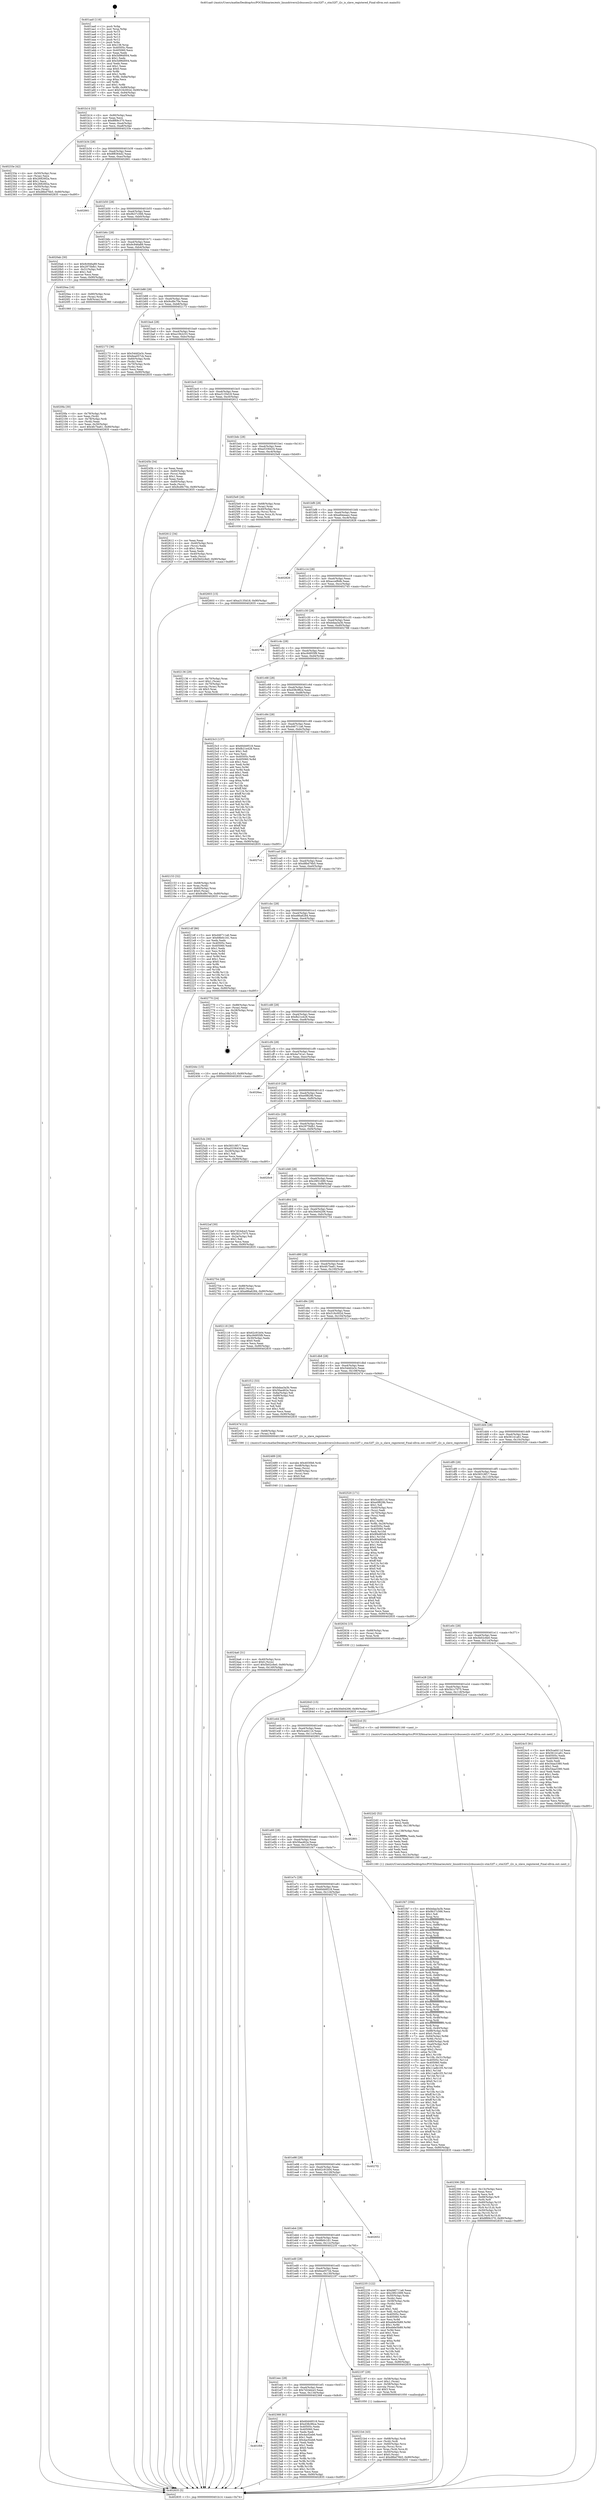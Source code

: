 digraph "0x401aa0" {
  label = "0x401aa0 (/mnt/c/Users/mathe/Desktop/tcc/POCII/binaries/extr_linuxdriversi2cbussesi2c-stm32f7.c_stm32f7_i2c_is_slave_registered_Final-ollvm.out::main(0))"
  labelloc = "t"
  node[shape=record]

  Entry [label="",width=0.3,height=0.3,shape=circle,fillcolor=black,style=filled]
  "0x401b14" [label="{
     0x401b14 [32]\l
     | [instrs]\l
     &nbsp;&nbsp;0x401b14 \<+6\>: mov -0x90(%rbp),%eax\l
     &nbsp;&nbsp;0x401b1a \<+2\>: mov %eax,%ecx\l
     &nbsp;&nbsp;0x401b1c \<+6\>: sub $0x8f69c370,%ecx\l
     &nbsp;&nbsp;0x401b22 \<+6\>: mov %eax,-0xa4(%rbp)\l
     &nbsp;&nbsp;0x401b28 \<+6\>: mov %ecx,-0xa8(%rbp)\l
     &nbsp;&nbsp;0x401b2e \<+6\>: je 000000000040233e \<main+0x89e\>\l
  }"]
  "0x40233e" [label="{
     0x40233e [42]\l
     | [instrs]\l
     &nbsp;&nbsp;0x40233e \<+4\>: mov -0x50(%rbp),%rax\l
     &nbsp;&nbsp;0x402342 \<+2\>: mov (%rax),%ecx\l
     &nbsp;&nbsp;0x402344 \<+6\>: sub $0x26826f2a,%ecx\l
     &nbsp;&nbsp;0x40234a \<+3\>: add $0x1,%ecx\l
     &nbsp;&nbsp;0x40234d \<+6\>: add $0x26826f2a,%ecx\l
     &nbsp;&nbsp;0x402353 \<+4\>: mov -0x50(%rbp),%rax\l
     &nbsp;&nbsp;0x402357 \<+2\>: mov %ecx,(%rax)\l
     &nbsp;&nbsp;0x402359 \<+10\>: movl $0xd8bd76b5,-0x90(%rbp)\l
     &nbsp;&nbsp;0x402363 \<+5\>: jmp 0000000000402835 \<main+0xd95\>\l
  }"]
  "0x401b34" [label="{
     0x401b34 [28]\l
     | [instrs]\l
     &nbsp;&nbsp;0x401b34 \<+5\>: jmp 0000000000401b39 \<main+0x99\>\l
     &nbsp;&nbsp;0x401b39 \<+6\>: mov -0xa4(%rbp),%eax\l
     &nbsp;&nbsp;0x401b3f \<+5\>: sub $0x8f8364d2,%eax\l
     &nbsp;&nbsp;0x401b44 \<+6\>: mov %eax,-0xac(%rbp)\l
     &nbsp;&nbsp;0x401b4a \<+6\>: je 0000000000402661 \<main+0xbc1\>\l
  }"]
  Exit [label="",width=0.3,height=0.3,shape=circle,fillcolor=black,style=filled,peripheries=2]
  "0x402661" [label="{
     0x402661\l
  }", style=dashed]
  "0x401b50" [label="{
     0x401b50 [28]\l
     | [instrs]\l
     &nbsp;&nbsp;0x401b50 \<+5\>: jmp 0000000000401b55 \<main+0xb5\>\l
     &nbsp;&nbsp;0x401b55 \<+6\>: mov -0xa4(%rbp),%eax\l
     &nbsp;&nbsp;0x401b5b \<+5\>: sub $0x9b37c566,%eax\l
     &nbsp;&nbsp;0x401b60 \<+6\>: mov %eax,-0xb0(%rbp)\l
     &nbsp;&nbsp;0x401b66 \<+6\>: je 00000000004020ab \<main+0x60b\>\l
  }"]
  "0x402643" [label="{
     0x402643 [15]\l
     | [instrs]\l
     &nbsp;&nbsp;0x402643 \<+10\>: movl $0x30e04206,-0x90(%rbp)\l
     &nbsp;&nbsp;0x40264d \<+5\>: jmp 0000000000402835 \<main+0xd95\>\l
  }"]
  "0x4020ab" [label="{
     0x4020ab [30]\l
     | [instrs]\l
     &nbsp;&nbsp;0x4020ab \<+5\>: mov $0x9c946a89,%eax\l
     &nbsp;&nbsp;0x4020b0 \<+5\>: mov $0x2975bfb1,%ecx\l
     &nbsp;&nbsp;0x4020b5 \<+3\>: mov -0x31(%rbp),%dl\l
     &nbsp;&nbsp;0x4020b8 \<+3\>: test $0x1,%dl\l
     &nbsp;&nbsp;0x4020bb \<+3\>: cmovne %ecx,%eax\l
     &nbsp;&nbsp;0x4020be \<+6\>: mov %eax,-0x90(%rbp)\l
     &nbsp;&nbsp;0x4020c4 \<+5\>: jmp 0000000000402835 \<main+0xd95\>\l
  }"]
  "0x401b6c" [label="{
     0x401b6c [28]\l
     | [instrs]\l
     &nbsp;&nbsp;0x401b6c \<+5\>: jmp 0000000000401b71 \<main+0xd1\>\l
     &nbsp;&nbsp;0x401b71 \<+6\>: mov -0xa4(%rbp),%eax\l
     &nbsp;&nbsp;0x401b77 \<+5\>: sub $0x9c946a89,%eax\l
     &nbsp;&nbsp;0x401b7c \<+6\>: mov %eax,-0xb4(%rbp)\l
     &nbsp;&nbsp;0x401b82 \<+6\>: je 00000000004020ea \<main+0x64a\>\l
  }"]
  "0x402603" [label="{
     0x402603 [15]\l
     | [instrs]\l
     &nbsp;&nbsp;0x402603 \<+10\>: movl $0xa3135d18,-0x90(%rbp)\l
     &nbsp;&nbsp;0x40260d \<+5\>: jmp 0000000000402835 \<main+0xd95\>\l
  }"]
  "0x4020ea" [label="{
     0x4020ea [16]\l
     | [instrs]\l
     &nbsp;&nbsp;0x4020ea \<+4\>: mov -0x80(%rbp),%rax\l
     &nbsp;&nbsp;0x4020ee \<+3\>: mov (%rax),%rax\l
     &nbsp;&nbsp;0x4020f1 \<+4\>: mov 0x8(%rax),%rdi\l
     &nbsp;&nbsp;0x4020f5 \<+5\>: call 0000000000401060 \<atoi@plt\>\l
     | [calls]\l
     &nbsp;&nbsp;0x401060 \{1\} (unknown)\l
  }"]
  "0x401b88" [label="{
     0x401b88 [28]\l
     | [instrs]\l
     &nbsp;&nbsp;0x401b88 \<+5\>: jmp 0000000000401b8d \<main+0xed\>\l
     &nbsp;&nbsp;0x401b8d \<+6\>: mov -0xa4(%rbp),%eax\l
     &nbsp;&nbsp;0x401b93 \<+5\>: sub $0x9cd9c70e,%eax\l
     &nbsp;&nbsp;0x401b98 \<+6\>: mov %eax,-0xb8(%rbp)\l
     &nbsp;&nbsp;0x401b9e \<+6\>: je 0000000000402173 \<main+0x6d3\>\l
  }"]
  "0x4024a6" [label="{
     0x4024a6 [31]\l
     | [instrs]\l
     &nbsp;&nbsp;0x4024a6 \<+4\>: mov -0x40(%rbp),%rcx\l
     &nbsp;&nbsp;0x4024aa \<+6\>: movl $0x0,(%rcx)\l
     &nbsp;&nbsp;0x4024b0 \<+10\>: movl $0x5b02c6e0,-0x90(%rbp)\l
     &nbsp;&nbsp;0x4024ba \<+6\>: mov %eax,-0x140(%rbp)\l
     &nbsp;&nbsp;0x4024c0 \<+5\>: jmp 0000000000402835 \<main+0xd95\>\l
  }"]
  "0x402173" [label="{
     0x402173 [36]\l
     | [instrs]\l
     &nbsp;&nbsp;0x402173 \<+5\>: mov $0x54dd2e3c,%eax\l
     &nbsp;&nbsp;0x402178 \<+5\>: mov $0x6ea057cb,%ecx\l
     &nbsp;&nbsp;0x40217d \<+4\>: mov -0x60(%rbp),%rdx\l
     &nbsp;&nbsp;0x402181 \<+2\>: mov (%rdx),%esi\l
     &nbsp;&nbsp;0x402183 \<+4\>: mov -0x70(%rbp),%rdx\l
     &nbsp;&nbsp;0x402187 \<+2\>: cmp (%rdx),%esi\l
     &nbsp;&nbsp;0x402189 \<+3\>: cmovl %ecx,%eax\l
     &nbsp;&nbsp;0x40218c \<+6\>: mov %eax,-0x90(%rbp)\l
     &nbsp;&nbsp;0x402192 \<+5\>: jmp 0000000000402835 \<main+0xd95\>\l
  }"]
  "0x401ba4" [label="{
     0x401ba4 [28]\l
     | [instrs]\l
     &nbsp;&nbsp;0x401ba4 \<+5\>: jmp 0000000000401ba9 \<main+0x109\>\l
     &nbsp;&nbsp;0x401ba9 \<+6\>: mov -0xa4(%rbp),%eax\l
     &nbsp;&nbsp;0x401baf \<+5\>: sub $0xa10b2c53,%eax\l
     &nbsp;&nbsp;0x401bb4 \<+6\>: mov %eax,-0xbc(%rbp)\l
     &nbsp;&nbsp;0x401bba \<+6\>: je 000000000040245b \<main+0x9bb\>\l
  }"]
  "0x402489" [label="{
     0x402489 [29]\l
     | [instrs]\l
     &nbsp;&nbsp;0x402489 \<+10\>: movabs $0x4030b6,%rdi\l
     &nbsp;&nbsp;0x402493 \<+4\>: mov -0x48(%rbp),%rcx\l
     &nbsp;&nbsp;0x402497 \<+2\>: mov %eax,(%rcx)\l
     &nbsp;&nbsp;0x402499 \<+4\>: mov -0x48(%rbp),%rcx\l
     &nbsp;&nbsp;0x40249d \<+2\>: mov (%rcx),%esi\l
     &nbsp;&nbsp;0x40249f \<+2\>: mov $0x0,%al\l
     &nbsp;&nbsp;0x4024a1 \<+5\>: call 0000000000401040 \<printf@plt\>\l
     | [calls]\l
     &nbsp;&nbsp;0x401040 \{1\} (unknown)\l
  }"]
  "0x40245b" [label="{
     0x40245b [34]\l
     | [instrs]\l
     &nbsp;&nbsp;0x40245b \<+2\>: xor %eax,%eax\l
     &nbsp;&nbsp;0x40245d \<+4\>: mov -0x60(%rbp),%rcx\l
     &nbsp;&nbsp;0x402461 \<+2\>: mov (%rcx),%edx\l
     &nbsp;&nbsp;0x402463 \<+3\>: sub $0x1,%eax\l
     &nbsp;&nbsp;0x402466 \<+2\>: sub %eax,%edx\l
     &nbsp;&nbsp;0x402468 \<+4\>: mov -0x60(%rbp),%rcx\l
     &nbsp;&nbsp;0x40246c \<+2\>: mov %edx,(%rcx)\l
     &nbsp;&nbsp;0x40246e \<+10\>: movl $0x9cd9c70e,-0x90(%rbp)\l
     &nbsp;&nbsp;0x402478 \<+5\>: jmp 0000000000402835 \<main+0xd95\>\l
  }"]
  "0x401bc0" [label="{
     0x401bc0 [28]\l
     | [instrs]\l
     &nbsp;&nbsp;0x401bc0 \<+5\>: jmp 0000000000401bc5 \<main+0x125\>\l
     &nbsp;&nbsp;0x401bc5 \<+6\>: mov -0xa4(%rbp),%eax\l
     &nbsp;&nbsp;0x401bcb \<+5\>: sub $0xa3135d18,%eax\l
     &nbsp;&nbsp;0x401bd0 \<+6\>: mov %eax,-0xc0(%rbp)\l
     &nbsp;&nbsp;0x401bd6 \<+6\>: je 0000000000402612 \<main+0xb72\>\l
  }"]
  "0x401f08" [label="{
     0x401f08\l
  }", style=dashed]
  "0x402612" [label="{
     0x402612 [34]\l
     | [instrs]\l
     &nbsp;&nbsp;0x402612 \<+2\>: xor %eax,%eax\l
     &nbsp;&nbsp;0x402614 \<+4\>: mov -0x40(%rbp),%rcx\l
     &nbsp;&nbsp;0x402618 \<+2\>: mov (%rcx),%edx\l
     &nbsp;&nbsp;0x40261a \<+3\>: sub $0x1,%eax\l
     &nbsp;&nbsp;0x40261d \<+2\>: sub %eax,%edx\l
     &nbsp;&nbsp;0x40261f \<+4\>: mov -0x40(%rbp),%rcx\l
     &nbsp;&nbsp;0x402623 \<+2\>: mov %edx,(%rcx)\l
     &nbsp;&nbsp;0x402625 \<+10\>: movl $0x5b02c6e0,-0x90(%rbp)\l
     &nbsp;&nbsp;0x40262f \<+5\>: jmp 0000000000402835 \<main+0xd95\>\l
  }"]
  "0x401bdc" [label="{
     0x401bdc [28]\l
     | [instrs]\l
     &nbsp;&nbsp;0x401bdc \<+5\>: jmp 0000000000401be1 \<main+0x141\>\l
     &nbsp;&nbsp;0x401be1 \<+6\>: mov -0xa4(%rbp),%eax\l
     &nbsp;&nbsp;0x401be7 \<+5\>: sub $0xa5336434,%eax\l
     &nbsp;&nbsp;0x401bec \<+6\>: mov %eax,-0xc4(%rbp)\l
     &nbsp;&nbsp;0x401bf2 \<+6\>: je 00000000004025e9 \<main+0xb49\>\l
  }"]
  "0x402368" [label="{
     0x402368 [91]\l
     | [instrs]\l
     &nbsp;&nbsp;0x402368 \<+5\>: mov $0x60d49518,%eax\l
     &nbsp;&nbsp;0x40236d \<+5\>: mov $0xd38c96ce,%ecx\l
     &nbsp;&nbsp;0x402372 \<+7\>: mov 0x40505c,%edx\l
     &nbsp;&nbsp;0x402379 \<+7\>: mov 0x405060,%esi\l
     &nbsp;&nbsp;0x402380 \<+2\>: mov %edx,%edi\l
     &nbsp;&nbsp;0x402382 \<+6\>: sub $0x4acf2eb6,%edi\l
     &nbsp;&nbsp;0x402388 \<+3\>: sub $0x1,%edi\l
     &nbsp;&nbsp;0x40238b \<+6\>: add $0x4acf2eb6,%edi\l
     &nbsp;&nbsp;0x402391 \<+3\>: imul %edi,%edx\l
     &nbsp;&nbsp;0x402394 \<+3\>: and $0x1,%edx\l
     &nbsp;&nbsp;0x402397 \<+3\>: cmp $0x0,%edx\l
     &nbsp;&nbsp;0x40239a \<+4\>: sete %r8b\l
     &nbsp;&nbsp;0x40239e \<+3\>: cmp $0xa,%esi\l
     &nbsp;&nbsp;0x4023a1 \<+4\>: setl %r9b\l
     &nbsp;&nbsp;0x4023a5 \<+3\>: mov %r8b,%r10b\l
     &nbsp;&nbsp;0x4023a8 \<+3\>: and %r9b,%r10b\l
     &nbsp;&nbsp;0x4023ab \<+3\>: xor %r9b,%r8b\l
     &nbsp;&nbsp;0x4023ae \<+3\>: or %r8b,%r10b\l
     &nbsp;&nbsp;0x4023b1 \<+4\>: test $0x1,%r10b\l
     &nbsp;&nbsp;0x4023b5 \<+3\>: cmovne %ecx,%eax\l
     &nbsp;&nbsp;0x4023b8 \<+6\>: mov %eax,-0x90(%rbp)\l
     &nbsp;&nbsp;0x4023be \<+5\>: jmp 0000000000402835 \<main+0xd95\>\l
  }"]
  "0x4025e9" [label="{
     0x4025e9 [26]\l
     | [instrs]\l
     &nbsp;&nbsp;0x4025e9 \<+4\>: mov -0x68(%rbp),%rax\l
     &nbsp;&nbsp;0x4025ed \<+3\>: mov (%rax),%rax\l
     &nbsp;&nbsp;0x4025f0 \<+4\>: mov -0x40(%rbp),%rcx\l
     &nbsp;&nbsp;0x4025f4 \<+3\>: movslq (%rcx),%rcx\l
     &nbsp;&nbsp;0x4025f7 \<+4\>: mov (%rax,%rcx,8),%rax\l
     &nbsp;&nbsp;0x4025fb \<+3\>: mov %rax,%rdi\l
     &nbsp;&nbsp;0x4025fe \<+5\>: call 0000000000401030 \<free@plt\>\l
     | [calls]\l
     &nbsp;&nbsp;0x401030 \{1\} (unknown)\l
  }"]
  "0x401bf8" [label="{
     0x401bf8 [28]\l
     | [instrs]\l
     &nbsp;&nbsp;0x401bf8 \<+5\>: jmp 0000000000401bfd \<main+0x15d\>\l
     &nbsp;&nbsp;0x401bfd \<+6\>: mov -0xa4(%rbp),%eax\l
     &nbsp;&nbsp;0x401c03 \<+5\>: sub $0xa84eeaec,%eax\l
     &nbsp;&nbsp;0x401c08 \<+6\>: mov %eax,-0xc8(%rbp)\l
     &nbsp;&nbsp;0x401c0e \<+6\>: je 0000000000402826 \<main+0xd86\>\l
  }"]
  "0x402306" [label="{
     0x402306 [56]\l
     | [instrs]\l
     &nbsp;&nbsp;0x402306 \<+6\>: mov -0x13c(%rbp),%ecx\l
     &nbsp;&nbsp;0x40230c \<+3\>: imul %eax,%ecx\l
     &nbsp;&nbsp;0x40230f \<+3\>: movslq %ecx,%r8\l
     &nbsp;&nbsp;0x402312 \<+4\>: mov -0x68(%rbp),%r9\l
     &nbsp;&nbsp;0x402316 \<+3\>: mov (%r9),%r9\l
     &nbsp;&nbsp;0x402319 \<+4\>: mov -0x60(%rbp),%r10\l
     &nbsp;&nbsp;0x40231d \<+3\>: movslq (%r10),%r10\l
     &nbsp;&nbsp;0x402320 \<+4\>: mov (%r9,%r10,8),%r9\l
     &nbsp;&nbsp;0x402324 \<+4\>: mov -0x50(%rbp),%r10\l
     &nbsp;&nbsp;0x402328 \<+3\>: movslq (%r10),%r10\l
     &nbsp;&nbsp;0x40232b \<+4\>: mov %r8,(%r9,%r10,8)\l
     &nbsp;&nbsp;0x40232f \<+10\>: movl $0x8f69c370,-0x90(%rbp)\l
     &nbsp;&nbsp;0x402339 \<+5\>: jmp 0000000000402835 \<main+0xd95\>\l
  }"]
  "0x402826" [label="{
     0x402826\l
  }", style=dashed]
  "0x401c14" [label="{
     0x401c14 [28]\l
     | [instrs]\l
     &nbsp;&nbsp;0x401c14 \<+5\>: jmp 0000000000401c19 \<main+0x179\>\l
     &nbsp;&nbsp;0x401c19 \<+6\>: mov -0xa4(%rbp),%eax\l
     &nbsp;&nbsp;0x401c1f \<+5\>: sub $0xaccef6db,%eax\l
     &nbsp;&nbsp;0x401c24 \<+6\>: mov %eax,-0xcc(%rbp)\l
     &nbsp;&nbsp;0x401c2a \<+6\>: je 0000000000402745 \<main+0xca5\>\l
  }"]
  "0x4022d2" [label="{
     0x4022d2 [52]\l
     | [instrs]\l
     &nbsp;&nbsp;0x4022d2 \<+2\>: xor %ecx,%ecx\l
     &nbsp;&nbsp;0x4022d4 \<+5\>: mov $0x2,%edx\l
     &nbsp;&nbsp;0x4022d9 \<+6\>: mov %edx,-0x138(%rbp)\l
     &nbsp;&nbsp;0x4022df \<+1\>: cltd\l
     &nbsp;&nbsp;0x4022e0 \<+6\>: mov -0x138(%rbp),%esi\l
     &nbsp;&nbsp;0x4022e6 \<+2\>: idiv %esi\l
     &nbsp;&nbsp;0x4022e8 \<+6\>: imul $0xfffffffe,%edx,%edx\l
     &nbsp;&nbsp;0x4022ee \<+2\>: mov %ecx,%edi\l
     &nbsp;&nbsp;0x4022f0 \<+2\>: sub %edx,%edi\l
     &nbsp;&nbsp;0x4022f2 \<+2\>: mov %ecx,%edx\l
     &nbsp;&nbsp;0x4022f4 \<+3\>: sub $0x1,%edx\l
     &nbsp;&nbsp;0x4022f7 \<+2\>: add %edx,%edi\l
     &nbsp;&nbsp;0x4022f9 \<+2\>: sub %edi,%ecx\l
     &nbsp;&nbsp;0x4022fb \<+6\>: mov %ecx,-0x13c(%rbp)\l
     &nbsp;&nbsp;0x402301 \<+5\>: call 0000000000401160 \<next_i\>\l
     | [calls]\l
     &nbsp;&nbsp;0x401160 \{1\} (/mnt/c/Users/mathe/Desktop/tcc/POCII/binaries/extr_linuxdriversi2cbussesi2c-stm32f7.c_stm32f7_i2c_is_slave_registered_Final-ollvm.out::next_i)\l
  }"]
  "0x402745" [label="{
     0x402745\l
  }", style=dashed]
  "0x401c30" [label="{
     0x401c30 [28]\l
     | [instrs]\l
     &nbsp;&nbsp;0x401c30 \<+5\>: jmp 0000000000401c35 \<main+0x195\>\l
     &nbsp;&nbsp;0x401c35 \<+6\>: mov -0xa4(%rbp),%eax\l
     &nbsp;&nbsp;0x401c3b \<+5\>: sub $0xbdaa3a3b,%eax\l
     &nbsp;&nbsp;0x401c40 \<+6\>: mov %eax,-0xd0(%rbp)\l
     &nbsp;&nbsp;0x401c46 \<+6\>: je 0000000000402788 \<main+0xce8\>\l
  }"]
  "0x4021b4" [label="{
     0x4021b4 [43]\l
     | [instrs]\l
     &nbsp;&nbsp;0x4021b4 \<+4\>: mov -0x68(%rbp),%rdi\l
     &nbsp;&nbsp;0x4021b8 \<+3\>: mov (%rdi),%rdi\l
     &nbsp;&nbsp;0x4021bb \<+4\>: mov -0x60(%rbp),%rcx\l
     &nbsp;&nbsp;0x4021bf \<+3\>: movslq (%rcx),%rcx\l
     &nbsp;&nbsp;0x4021c2 \<+4\>: mov %rax,(%rdi,%rcx,8)\l
     &nbsp;&nbsp;0x4021c6 \<+4\>: mov -0x50(%rbp),%rax\l
     &nbsp;&nbsp;0x4021ca \<+6\>: movl $0x0,(%rax)\l
     &nbsp;&nbsp;0x4021d0 \<+10\>: movl $0xd8bd76b5,-0x90(%rbp)\l
     &nbsp;&nbsp;0x4021da \<+5\>: jmp 0000000000402835 \<main+0xd95\>\l
  }"]
  "0x402788" [label="{
     0x402788\l
  }", style=dashed]
  "0x401c4c" [label="{
     0x401c4c [28]\l
     | [instrs]\l
     &nbsp;&nbsp;0x401c4c \<+5\>: jmp 0000000000401c51 \<main+0x1b1\>\l
     &nbsp;&nbsp;0x401c51 \<+6\>: mov -0xa4(%rbp),%eax\l
     &nbsp;&nbsp;0x401c57 \<+5\>: sub $0xc94955f9,%eax\l
     &nbsp;&nbsp;0x401c5c \<+6\>: mov %eax,-0xd4(%rbp)\l
     &nbsp;&nbsp;0x401c62 \<+6\>: je 0000000000402136 \<main+0x696\>\l
  }"]
  "0x401eec" [label="{
     0x401eec [28]\l
     | [instrs]\l
     &nbsp;&nbsp;0x401eec \<+5\>: jmp 0000000000401ef1 \<main+0x451\>\l
     &nbsp;&nbsp;0x401ef1 \<+6\>: mov -0xa4(%rbp),%eax\l
     &nbsp;&nbsp;0x401ef7 \<+5\>: sub $0x7d24dce3,%eax\l
     &nbsp;&nbsp;0x401efc \<+6\>: mov %eax,-0x134(%rbp)\l
     &nbsp;&nbsp;0x401f02 \<+6\>: je 0000000000402368 \<main+0x8c8\>\l
  }"]
  "0x402136" [label="{
     0x402136 [29]\l
     | [instrs]\l
     &nbsp;&nbsp;0x402136 \<+4\>: mov -0x70(%rbp),%rax\l
     &nbsp;&nbsp;0x40213a \<+6\>: movl $0x1,(%rax)\l
     &nbsp;&nbsp;0x402140 \<+4\>: mov -0x70(%rbp),%rax\l
     &nbsp;&nbsp;0x402144 \<+3\>: movslq (%rax),%rax\l
     &nbsp;&nbsp;0x402147 \<+4\>: shl $0x3,%rax\l
     &nbsp;&nbsp;0x40214b \<+3\>: mov %rax,%rdi\l
     &nbsp;&nbsp;0x40214e \<+5\>: call 0000000000401050 \<malloc@plt\>\l
     | [calls]\l
     &nbsp;&nbsp;0x401050 \{1\} (unknown)\l
  }"]
  "0x401c68" [label="{
     0x401c68 [28]\l
     | [instrs]\l
     &nbsp;&nbsp;0x401c68 \<+5\>: jmp 0000000000401c6d \<main+0x1cd\>\l
     &nbsp;&nbsp;0x401c6d \<+6\>: mov -0xa4(%rbp),%eax\l
     &nbsp;&nbsp;0x401c73 \<+5\>: sub $0xd38c96ce,%eax\l
     &nbsp;&nbsp;0x401c78 \<+6\>: mov %eax,-0xd8(%rbp)\l
     &nbsp;&nbsp;0x401c7e \<+6\>: je 00000000004023c3 \<main+0x923\>\l
  }"]
  "0x402197" [label="{
     0x402197 [29]\l
     | [instrs]\l
     &nbsp;&nbsp;0x402197 \<+4\>: mov -0x58(%rbp),%rax\l
     &nbsp;&nbsp;0x40219b \<+6\>: movl $0x1,(%rax)\l
     &nbsp;&nbsp;0x4021a1 \<+4\>: mov -0x58(%rbp),%rax\l
     &nbsp;&nbsp;0x4021a5 \<+3\>: movslq (%rax),%rax\l
     &nbsp;&nbsp;0x4021a8 \<+4\>: shl $0x3,%rax\l
     &nbsp;&nbsp;0x4021ac \<+3\>: mov %rax,%rdi\l
     &nbsp;&nbsp;0x4021af \<+5\>: call 0000000000401050 \<malloc@plt\>\l
     | [calls]\l
     &nbsp;&nbsp;0x401050 \{1\} (unknown)\l
  }"]
  "0x4023c3" [label="{
     0x4023c3 [137]\l
     | [instrs]\l
     &nbsp;&nbsp;0x4023c3 \<+5\>: mov $0x60d49518,%eax\l
     &nbsp;&nbsp;0x4023c8 \<+5\>: mov $0xfb21e428,%ecx\l
     &nbsp;&nbsp;0x4023cd \<+2\>: mov $0x1,%dl\l
     &nbsp;&nbsp;0x4023cf \<+2\>: xor %esi,%esi\l
     &nbsp;&nbsp;0x4023d1 \<+7\>: mov 0x40505c,%edi\l
     &nbsp;&nbsp;0x4023d8 \<+8\>: mov 0x405060,%r8d\l
     &nbsp;&nbsp;0x4023e0 \<+3\>: sub $0x1,%esi\l
     &nbsp;&nbsp;0x4023e3 \<+3\>: mov %edi,%r9d\l
     &nbsp;&nbsp;0x4023e6 \<+3\>: add %esi,%r9d\l
     &nbsp;&nbsp;0x4023e9 \<+4\>: imul %r9d,%edi\l
     &nbsp;&nbsp;0x4023ed \<+3\>: and $0x1,%edi\l
     &nbsp;&nbsp;0x4023f0 \<+3\>: cmp $0x0,%edi\l
     &nbsp;&nbsp;0x4023f3 \<+4\>: sete %r10b\l
     &nbsp;&nbsp;0x4023f7 \<+4\>: cmp $0xa,%r8d\l
     &nbsp;&nbsp;0x4023fb \<+4\>: setl %r11b\l
     &nbsp;&nbsp;0x4023ff \<+3\>: mov %r10b,%bl\l
     &nbsp;&nbsp;0x402402 \<+3\>: xor $0xff,%bl\l
     &nbsp;&nbsp;0x402405 \<+3\>: mov %r11b,%r14b\l
     &nbsp;&nbsp;0x402408 \<+4\>: xor $0xff,%r14b\l
     &nbsp;&nbsp;0x40240c \<+3\>: xor $0x0,%dl\l
     &nbsp;&nbsp;0x40240f \<+3\>: mov %bl,%r15b\l
     &nbsp;&nbsp;0x402412 \<+4\>: and $0x0,%r15b\l
     &nbsp;&nbsp;0x402416 \<+3\>: and %dl,%r10b\l
     &nbsp;&nbsp;0x402419 \<+3\>: mov %r14b,%r12b\l
     &nbsp;&nbsp;0x40241c \<+4\>: and $0x0,%r12b\l
     &nbsp;&nbsp;0x402420 \<+3\>: and %dl,%r11b\l
     &nbsp;&nbsp;0x402423 \<+3\>: or %r10b,%r15b\l
     &nbsp;&nbsp;0x402426 \<+3\>: or %r11b,%r12b\l
     &nbsp;&nbsp;0x402429 \<+3\>: xor %r12b,%r15b\l
     &nbsp;&nbsp;0x40242c \<+3\>: or %r14b,%bl\l
     &nbsp;&nbsp;0x40242f \<+3\>: xor $0xff,%bl\l
     &nbsp;&nbsp;0x402432 \<+3\>: or $0x0,%dl\l
     &nbsp;&nbsp;0x402435 \<+2\>: and %dl,%bl\l
     &nbsp;&nbsp;0x402437 \<+3\>: or %bl,%r15b\l
     &nbsp;&nbsp;0x40243a \<+4\>: test $0x1,%r15b\l
     &nbsp;&nbsp;0x40243e \<+3\>: cmovne %ecx,%eax\l
     &nbsp;&nbsp;0x402441 \<+6\>: mov %eax,-0x90(%rbp)\l
     &nbsp;&nbsp;0x402447 \<+5\>: jmp 0000000000402835 \<main+0xd95\>\l
  }"]
  "0x401c84" [label="{
     0x401c84 [28]\l
     | [instrs]\l
     &nbsp;&nbsp;0x401c84 \<+5\>: jmp 0000000000401c89 \<main+0x1e9\>\l
     &nbsp;&nbsp;0x401c89 \<+6\>: mov -0xa4(%rbp),%eax\l
     &nbsp;&nbsp;0x401c8f \<+5\>: sub $0xd46711a6,%eax\l
     &nbsp;&nbsp;0x401c94 \<+6\>: mov %eax,-0xdc(%rbp)\l
     &nbsp;&nbsp;0x401c9a \<+6\>: je 00000000004027cd \<main+0xd2d\>\l
  }"]
  "0x401ed0" [label="{
     0x401ed0 [28]\l
     | [instrs]\l
     &nbsp;&nbsp;0x401ed0 \<+5\>: jmp 0000000000401ed5 \<main+0x435\>\l
     &nbsp;&nbsp;0x401ed5 \<+6\>: mov -0xa4(%rbp),%eax\l
     &nbsp;&nbsp;0x401edb \<+5\>: sub $0x6ea057cb,%eax\l
     &nbsp;&nbsp;0x401ee0 \<+6\>: mov %eax,-0x130(%rbp)\l
     &nbsp;&nbsp;0x401ee6 \<+6\>: je 0000000000402197 \<main+0x6f7\>\l
  }"]
  "0x4027cd" [label="{
     0x4027cd\l
  }", style=dashed]
  "0x401ca0" [label="{
     0x401ca0 [28]\l
     | [instrs]\l
     &nbsp;&nbsp;0x401ca0 \<+5\>: jmp 0000000000401ca5 \<main+0x205\>\l
     &nbsp;&nbsp;0x401ca5 \<+6\>: mov -0xa4(%rbp),%eax\l
     &nbsp;&nbsp;0x401cab \<+5\>: sub $0xd8bd76b5,%eax\l
     &nbsp;&nbsp;0x401cb0 \<+6\>: mov %eax,-0xe0(%rbp)\l
     &nbsp;&nbsp;0x401cb6 \<+6\>: je 00000000004021df \<main+0x73f\>\l
  }"]
  "0x402235" [label="{
     0x402235 [122]\l
     | [instrs]\l
     &nbsp;&nbsp;0x402235 \<+5\>: mov $0xd46711a6,%eax\l
     &nbsp;&nbsp;0x40223a \<+5\>: mov $0x29f21699,%ecx\l
     &nbsp;&nbsp;0x40223f \<+4\>: mov -0x50(%rbp),%rdx\l
     &nbsp;&nbsp;0x402243 \<+2\>: mov (%rdx),%esi\l
     &nbsp;&nbsp;0x402245 \<+4\>: mov -0x58(%rbp),%rdx\l
     &nbsp;&nbsp;0x402249 \<+2\>: cmp (%rdx),%esi\l
     &nbsp;&nbsp;0x40224b \<+4\>: setl %dil\l
     &nbsp;&nbsp;0x40224f \<+4\>: and $0x1,%dil\l
     &nbsp;&nbsp;0x402253 \<+4\>: mov %dil,-0x2a(%rbp)\l
     &nbsp;&nbsp;0x402257 \<+7\>: mov 0x40505c,%esi\l
     &nbsp;&nbsp;0x40225e \<+8\>: mov 0x405060,%r8d\l
     &nbsp;&nbsp;0x402266 \<+3\>: mov %esi,%r9d\l
     &nbsp;&nbsp;0x402269 \<+7\>: add $0xeb6e5b89,%r9d\l
     &nbsp;&nbsp;0x402270 \<+4\>: sub $0x1,%r9d\l
     &nbsp;&nbsp;0x402274 \<+7\>: sub $0xeb6e5b89,%r9d\l
     &nbsp;&nbsp;0x40227b \<+4\>: imul %r9d,%esi\l
     &nbsp;&nbsp;0x40227f \<+3\>: and $0x1,%esi\l
     &nbsp;&nbsp;0x402282 \<+3\>: cmp $0x0,%esi\l
     &nbsp;&nbsp;0x402285 \<+4\>: sete %dil\l
     &nbsp;&nbsp;0x402289 \<+4\>: cmp $0xa,%r8d\l
     &nbsp;&nbsp;0x40228d \<+4\>: setl %r10b\l
     &nbsp;&nbsp;0x402291 \<+3\>: mov %dil,%r11b\l
     &nbsp;&nbsp;0x402294 \<+3\>: and %r10b,%r11b\l
     &nbsp;&nbsp;0x402297 \<+3\>: xor %r10b,%dil\l
     &nbsp;&nbsp;0x40229a \<+3\>: or %dil,%r11b\l
     &nbsp;&nbsp;0x40229d \<+4\>: test $0x1,%r11b\l
     &nbsp;&nbsp;0x4022a1 \<+3\>: cmovne %ecx,%eax\l
     &nbsp;&nbsp;0x4022a4 \<+6\>: mov %eax,-0x90(%rbp)\l
     &nbsp;&nbsp;0x4022aa \<+5\>: jmp 0000000000402835 \<main+0xd95\>\l
  }"]
  "0x4021df" [label="{
     0x4021df [86]\l
     | [instrs]\l
     &nbsp;&nbsp;0x4021df \<+5\>: mov $0xd46711a6,%eax\l
     &nbsp;&nbsp;0x4021e4 \<+5\>: mov $0x68b0c161,%ecx\l
     &nbsp;&nbsp;0x4021e9 \<+2\>: xor %edx,%edx\l
     &nbsp;&nbsp;0x4021eb \<+7\>: mov 0x40505c,%esi\l
     &nbsp;&nbsp;0x4021f2 \<+7\>: mov 0x405060,%edi\l
     &nbsp;&nbsp;0x4021f9 \<+3\>: sub $0x1,%edx\l
     &nbsp;&nbsp;0x4021fc \<+3\>: mov %esi,%r8d\l
     &nbsp;&nbsp;0x4021ff \<+3\>: add %edx,%r8d\l
     &nbsp;&nbsp;0x402202 \<+4\>: imul %r8d,%esi\l
     &nbsp;&nbsp;0x402206 \<+3\>: and $0x1,%esi\l
     &nbsp;&nbsp;0x402209 \<+3\>: cmp $0x0,%esi\l
     &nbsp;&nbsp;0x40220c \<+4\>: sete %r9b\l
     &nbsp;&nbsp;0x402210 \<+3\>: cmp $0xa,%edi\l
     &nbsp;&nbsp;0x402213 \<+4\>: setl %r10b\l
     &nbsp;&nbsp;0x402217 \<+3\>: mov %r9b,%r11b\l
     &nbsp;&nbsp;0x40221a \<+3\>: and %r10b,%r11b\l
     &nbsp;&nbsp;0x40221d \<+3\>: xor %r10b,%r9b\l
     &nbsp;&nbsp;0x402220 \<+3\>: or %r9b,%r11b\l
     &nbsp;&nbsp;0x402223 \<+4\>: test $0x1,%r11b\l
     &nbsp;&nbsp;0x402227 \<+3\>: cmovne %ecx,%eax\l
     &nbsp;&nbsp;0x40222a \<+6\>: mov %eax,-0x90(%rbp)\l
     &nbsp;&nbsp;0x402230 \<+5\>: jmp 0000000000402835 \<main+0xd95\>\l
  }"]
  "0x401cbc" [label="{
     0x401cbc [28]\l
     | [instrs]\l
     &nbsp;&nbsp;0x401cbc \<+5\>: jmp 0000000000401cc1 \<main+0x221\>\l
     &nbsp;&nbsp;0x401cc1 \<+6\>: mov -0xa4(%rbp),%eax\l
     &nbsp;&nbsp;0x401cc7 \<+5\>: sub $0xe86a6284,%eax\l
     &nbsp;&nbsp;0x401ccc \<+6\>: mov %eax,-0xe4(%rbp)\l
     &nbsp;&nbsp;0x401cd2 \<+6\>: je 0000000000402770 \<main+0xcd0\>\l
  }"]
  "0x401eb4" [label="{
     0x401eb4 [28]\l
     | [instrs]\l
     &nbsp;&nbsp;0x401eb4 \<+5\>: jmp 0000000000401eb9 \<main+0x419\>\l
     &nbsp;&nbsp;0x401eb9 \<+6\>: mov -0xa4(%rbp),%eax\l
     &nbsp;&nbsp;0x401ebf \<+5\>: sub $0x68b0c161,%eax\l
     &nbsp;&nbsp;0x401ec4 \<+6\>: mov %eax,-0x12c(%rbp)\l
     &nbsp;&nbsp;0x401eca \<+6\>: je 0000000000402235 \<main+0x795\>\l
  }"]
  "0x402770" [label="{
     0x402770 [24]\l
     | [instrs]\l
     &nbsp;&nbsp;0x402770 \<+7\>: mov -0x88(%rbp),%rax\l
     &nbsp;&nbsp;0x402777 \<+2\>: mov (%rax),%eax\l
     &nbsp;&nbsp;0x402779 \<+4\>: lea -0x28(%rbp),%rsp\l
     &nbsp;&nbsp;0x40277d \<+1\>: pop %rbx\l
     &nbsp;&nbsp;0x40277e \<+2\>: pop %r12\l
     &nbsp;&nbsp;0x402780 \<+2\>: pop %r13\l
     &nbsp;&nbsp;0x402782 \<+2\>: pop %r14\l
     &nbsp;&nbsp;0x402784 \<+2\>: pop %r15\l
     &nbsp;&nbsp;0x402786 \<+1\>: pop %rbp\l
     &nbsp;&nbsp;0x402787 \<+1\>: ret\l
  }"]
  "0x401cd8" [label="{
     0x401cd8 [28]\l
     | [instrs]\l
     &nbsp;&nbsp;0x401cd8 \<+5\>: jmp 0000000000401cdd \<main+0x23d\>\l
     &nbsp;&nbsp;0x401cdd \<+6\>: mov -0xa4(%rbp),%eax\l
     &nbsp;&nbsp;0x401ce3 \<+5\>: sub $0xfb21e428,%eax\l
     &nbsp;&nbsp;0x401ce8 \<+6\>: mov %eax,-0xe8(%rbp)\l
     &nbsp;&nbsp;0x401cee \<+6\>: je 000000000040244c \<main+0x9ac\>\l
  }"]
  "0x402652" [label="{
     0x402652\l
  }", style=dashed]
  "0x40244c" [label="{
     0x40244c [15]\l
     | [instrs]\l
     &nbsp;&nbsp;0x40244c \<+10\>: movl $0xa10b2c53,-0x90(%rbp)\l
     &nbsp;&nbsp;0x402456 \<+5\>: jmp 0000000000402835 \<main+0xd95\>\l
  }"]
  "0x401cf4" [label="{
     0x401cf4 [28]\l
     | [instrs]\l
     &nbsp;&nbsp;0x401cf4 \<+5\>: jmp 0000000000401cf9 \<main+0x259\>\l
     &nbsp;&nbsp;0x401cf9 \<+6\>: mov -0xa4(%rbp),%eax\l
     &nbsp;&nbsp;0x401cff \<+5\>: sub $0x4a741a1,%eax\l
     &nbsp;&nbsp;0x401d04 \<+6\>: mov %eax,-0xec(%rbp)\l
     &nbsp;&nbsp;0x401d0a \<+6\>: je 00000000004026ea \<main+0xc4a\>\l
  }"]
  "0x401e98" [label="{
     0x401e98 [28]\l
     | [instrs]\l
     &nbsp;&nbsp;0x401e98 \<+5\>: jmp 0000000000401e9d \<main+0x3fd\>\l
     &nbsp;&nbsp;0x401e9d \<+6\>: mov -0xa4(%rbp),%eax\l
     &nbsp;&nbsp;0x401ea3 \<+5\>: sub $0x62c91b04,%eax\l
     &nbsp;&nbsp;0x401ea8 \<+6\>: mov %eax,-0x128(%rbp)\l
     &nbsp;&nbsp;0x401eae \<+6\>: je 0000000000402652 \<main+0xbb2\>\l
  }"]
  "0x4026ea" [label="{
     0x4026ea\l
  }", style=dashed]
  "0x401d10" [label="{
     0x401d10 [28]\l
     | [instrs]\l
     &nbsp;&nbsp;0x401d10 \<+5\>: jmp 0000000000401d15 \<main+0x275\>\l
     &nbsp;&nbsp;0x401d15 \<+6\>: mov -0xa4(%rbp),%eax\l
     &nbsp;&nbsp;0x401d1b \<+5\>: sub $0xe0f829b,%eax\l
     &nbsp;&nbsp;0x401d20 \<+6\>: mov %eax,-0xf0(%rbp)\l
     &nbsp;&nbsp;0x401d26 \<+6\>: je 00000000004025cb \<main+0xb2b\>\l
  }"]
  "0x4027f2" [label="{
     0x4027f2\l
  }", style=dashed]
  "0x4025cb" [label="{
     0x4025cb [30]\l
     | [instrs]\l
     &nbsp;&nbsp;0x4025cb \<+5\>: mov $0x58318f17,%eax\l
     &nbsp;&nbsp;0x4025d0 \<+5\>: mov $0xa5336434,%ecx\l
     &nbsp;&nbsp;0x4025d5 \<+3\>: mov -0x29(%rbp),%dl\l
     &nbsp;&nbsp;0x4025d8 \<+3\>: test $0x1,%dl\l
     &nbsp;&nbsp;0x4025db \<+3\>: cmovne %ecx,%eax\l
     &nbsp;&nbsp;0x4025de \<+6\>: mov %eax,-0x90(%rbp)\l
     &nbsp;&nbsp;0x4025e4 \<+5\>: jmp 0000000000402835 \<main+0xd95\>\l
  }"]
  "0x401d2c" [label="{
     0x401d2c [28]\l
     | [instrs]\l
     &nbsp;&nbsp;0x401d2c \<+5\>: jmp 0000000000401d31 \<main+0x291\>\l
     &nbsp;&nbsp;0x401d31 \<+6\>: mov -0xa4(%rbp),%eax\l
     &nbsp;&nbsp;0x401d37 \<+5\>: sub $0x2975bfb1,%eax\l
     &nbsp;&nbsp;0x401d3c \<+6\>: mov %eax,-0xf4(%rbp)\l
     &nbsp;&nbsp;0x401d42 \<+6\>: je 00000000004020c9 \<main+0x629\>\l
  }"]
  "0x402153" [label="{
     0x402153 [32]\l
     | [instrs]\l
     &nbsp;&nbsp;0x402153 \<+4\>: mov -0x68(%rbp),%rdi\l
     &nbsp;&nbsp;0x402157 \<+3\>: mov %rax,(%rdi)\l
     &nbsp;&nbsp;0x40215a \<+4\>: mov -0x60(%rbp),%rax\l
     &nbsp;&nbsp;0x40215e \<+6\>: movl $0x0,(%rax)\l
     &nbsp;&nbsp;0x402164 \<+10\>: movl $0x9cd9c70e,-0x90(%rbp)\l
     &nbsp;&nbsp;0x40216e \<+5\>: jmp 0000000000402835 \<main+0xd95\>\l
  }"]
  "0x4020c9" [label="{
     0x4020c9\l
  }", style=dashed]
  "0x401d48" [label="{
     0x401d48 [28]\l
     | [instrs]\l
     &nbsp;&nbsp;0x401d48 \<+5\>: jmp 0000000000401d4d \<main+0x2ad\>\l
     &nbsp;&nbsp;0x401d4d \<+6\>: mov -0xa4(%rbp),%eax\l
     &nbsp;&nbsp;0x401d53 \<+5\>: sub $0x29f21699,%eax\l
     &nbsp;&nbsp;0x401d58 \<+6\>: mov %eax,-0xf8(%rbp)\l
     &nbsp;&nbsp;0x401d5e \<+6\>: je 00000000004022af \<main+0x80f\>\l
  }"]
  "0x4020fa" [label="{
     0x4020fa [30]\l
     | [instrs]\l
     &nbsp;&nbsp;0x4020fa \<+4\>: mov -0x78(%rbp),%rdi\l
     &nbsp;&nbsp;0x4020fe \<+2\>: mov %eax,(%rdi)\l
     &nbsp;&nbsp;0x402100 \<+4\>: mov -0x78(%rbp),%rdi\l
     &nbsp;&nbsp;0x402104 \<+2\>: mov (%rdi),%eax\l
     &nbsp;&nbsp;0x402106 \<+3\>: mov %eax,-0x30(%rbp)\l
     &nbsp;&nbsp;0x402109 \<+10\>: movl $0x4fc7ba61,-0x90(%rbp)\l
     &nbsp;&nbsp;0x402113 \<+5\>: jmp 0000000000402835 \<main+0xd95\>\l
  }"]
  "0x4022af" [label="{
     0x4022af [30]\l
     | [instrs]\l
     &nbsp;&nbsp;0x4022af \<+5\>: mov $0x7d24dce3,%eax\l
     &nbsp;&nbsp;0x4022b4 \<+5\>: mov $0x5b1c7075,%ecx\l
     &nbsp;&nbsp;0x4022b9 \<+3\>: mov -0x2a(%rbp),%dl\l
     &nbsp;&nbsp;0x4022bc \<+3\>: test $0x1,%dl\l
     &nbsp;&nbsp;0x4022bf \<+3\>: cmovne %ecx,%eax\l
     &nbsp;&nbsp;0x4022c2 \<+6\>: mov %eax,-0x90(%rbp)\l
     &nbsp;&nbsp;0x4022c8 \<+5\>: jmp 0000000000402835 \<main+0xd95\>\l
  }"]
  "0x401d64" [label="{
     0x401d64 [28]\l
     | [instrs]\l
     &nbsp;&nbsp;0x401d64 \<+5\>: jmp 0000000000401d69 \<main+0x2c9\>\l
     &nbsp;&nbsp;0x401d69 \<+6\>: mov -0xa4(%rbp),%eax\l
     &nbsp;&nbsp;0x401d6f \<+5\>: sub $0x30e04206,%eax\l
     &nbsp;&nbsp;0x401d74 \<+6\>: mov %eax,-0xfc(%rbp)\l
     &nbsp;&nbsp;0x401d7a \<+6\>: je 0000000000402754 \<main+0xcb4\>\l
  }"]
  "0x401e7c" [label="{
     0x401e7c [28]\l
     | [instrs]\l
     &nbsp;&nbsp;0x401e7c \<+5\>: jmp 0000000000401e81 \<main+0x3e1\>\l
     &nbsp;&nbsp;0x401e81 \<+6\>: mov -0xa4(%rbp),%eax\l
     &nbsp;&nbsp;0x401e87 \<+5\>: sub $0x60d49518,%eax\l
     &nbsp;&nbsp;0x401e8c \<+6\>: mov %eax,-0x124(%rbp)\l
     &nbsp;&nbsp;0x401e92 \<+6\>: je 00000000004027f2 \<main+0xd52\>\l
  }"]
  "0x402754" [label="{
     0x402754 [28]\l
     | [instrs]\l
     &nbsp;&nbsp;0x402754 \<+7\>: mov -0x88(%rbp),%rax\l
     &nbsp;&nbsp;0x40275b \<+6\>: movl $0x0,(%rax)\l
     &nbsp;&nbsp;0x402761 \<+10\>: movl $0xe86a6284,-0x90(%rbp)\l
     &nbsp;&nbsp;0x40276b \<+5\>: jmp 0000000000402835 \<main+0xd95\>\l
  }"]
  "0x401d80" [label="{
     0x401d80 [28]\l
     | [instrs]\l
     &nbsp;&nbsp;0x401d80 \<+5\>: jmp 0000000000401d85 \<main+0x2e5\>\l
     &nbsp;&nbsp;0x401d85 \<+6\>: mov -0xa4(%rbp),%eax\l
     &nbsp;&nbsp;0x401d8b \<+5\>: sub $0x4fc7ba61,%eax\l
     &nbsp;&nbsp;0x401d90 \<+6\>: mov %eax,-0x100(%rbp)\l
     &nbsp;&nbsp;0x401d96 \<+6\>: je 0000000000402118 \<main+0x678\>\l
  }"]
  "0x401f47" [label="{
     0x401f47 [356]\l
     | [instrs]\l
     &nbsp;&nbsp;0x401f47 \<+5\>: mov $0xbdaa3a3b,%eax\l
     &nbsp;&nbsp;0x401f4c \<+5\>: mov $0x9b37c566,%ecx\l
     &nbsp;&nbsp;0x401f51 \<+2\>: mov $0x1,%dl\l
     &nbsp;&nbsp;0x401f53 \<+3\>: mov %rsp,%rsi\l
     &nbsp;&nbsp;0x401f56 \<+4\>: add $0xfffffffffffffff0,%rsi\l
     &nbsp;&nbsp;0x401f5a \<+3\>: mov %rsi,%rsp\l
     &nbsp;&nbsp;0x401f5d \<+7\>: mov %rsi,-0x88(%rbp)\l
     &nbsp;&nbsp;0x401f64 \<+3\>: mov %rsp,%rsi\l
     &nbsp;&nbsp;0x401f67 \<+4\>: add $0xfffffffffffffff0,%rsi\l
     &nbsp;&nbsp;0x401f6b \<+3\>: mov %rsi,%rsp\l
     &nbsp;&nbsp;0x401f6e \<+3\>: mov %rsp,%rdi\l
     &nbsp;&nbsp;0x401f71 \<+4\>: add $0xfffffffffffffff0,%rdi\l
     &nbsp;&nbsp;0x401f75 \<+3\>: mov %rdi,%rsp\l
     &nbsp;&nbsp;0x401f78 \<+4\>: mov %rdi,-0x80(%rbp)\l
     &nbsp;&nbsp;0x401f7c \<+3\>: mov %rsp,%rdi\l
     &nbsp;&nbsp;0x401f7f \<+4\>: add $0xfffffffffffffff0,%rdi\l
     &nbsp;&nbsp;0x401f83 \<+3\>: mov %rdi,%rsp\l
     &nbsp;&nbsp;0x401f86 \<+4\>: mov %rdi,-0x78(%rbp)\l
     &nbsp;&nbsp;0x401f8a \<+3\>: mov %rsp,%rdi\l
     &nbsp;&nbsp;0x401f8d \<+4\>: add $0xfffffffffffffff0,%rdi\l
     &nbsp;&nbsp;0x401f91 \<+3\>: mov %rdi,%rsp\l
     &nbsp;&nbsp;0x401f94 \<+4\>: mov %rdi,-0x70(%rbp)\l
     &nbsp;&nbsp;0x401f98 \<+3\>: mov %rsp,%rdi\l
     &nbsp;&nbsp;0x401f9b \<+4\>: add $0xfffffffffffffff0,%rdi\l
     &nbsp;&nbsp;0x401f9f \<+3\>: mov %rdi,%rsp\l
     &nbsp;&nbsp;0x401fa2 \<+4\>: mov %rdi,-0x68(%rbp)\l
     &nbsp;&nbsp;0x401fa6 \<+3\>: mov %rsp,%rdi\l
     &nbsp;&nbsp;0x401fa9 \<+4\>: add $0xfffffffffffffff0,%rdi\l
     &nbsp;&nbsp;0x401fad \<+3\>: mov %rdi,%rsp\l
     &nbsp;&nbsp;0x401fb0 \<+4\>: mov %rdi,-0x60(%rbp)\l
     &nbsp;&nbsp;0x401fb4 \<+3\>: mov %rsp,%rdi\l
     &nbsp;&nbsp;0x401fb7 \<+4\>: add $0xfffffffffffffff0,%rdi\l
     &nbsp;&nbsp;0x401fbb \<+3\>: mov %rdi,%rsp\l
     &nbsp;&nbsp;0x401fbe \<+4\>: mov %rdi,-0x58(%rbp)\l
     &nbsp;&nbsp;0x401fc2 \<+3\>: mov %rsp,%rdi\l
     &nbsp;&nbsp;0x401fc5 \<+4\>: add $0xfffffffffffffff0,%rdi\l
     &nbsp;&nbsp;0x401fc9 \<+3\>: mov %rdi,%rsp\l
     &nbsp;&nbsp;0x401fcc \<+4\>: mov %rdi,-0x50(%rbp)\l
     &nbsp;&nbsp;0x401fd0 \<+3\>: mov %rsp,%rdi\l
     &nbsp;&nbsp;0x401fd3 \<+4\>: add $0xfffffffffffffff0,%rdi\l
     &nbsp;&nbsp;0x401fd7 \<+3\>: mov %rdi,%rsp\l
     &nbsp;&nbsp;0x401fda \<+4\>: mov %rdi,-0x48(%rbp)\l
     &nbsp;&nbsp;0x401fde \<+3\>: mov %rsp,%rdi\l
     &nbsp;&nbsp;0x401fe1 \<+4\>: add $0xfffffffffffffff0,%rdi\l
     &nbsp;&nbsp;0x401fe5 \<+3\>: mov %rdi,%rsp\l
     &nbsp;&nbsp;0x401fe8 \<+4\>: mov %rdi,-0x40(%rbp)\l
     &nbsp;&nbsp;0x401fec \<+7\>: mov -0x88(%rbp),%rdi\l
     &nbsp;&nbsp;0x401ff3 \<+6\>: movl $0x0,(%rdi)\l
     &nbsp;&nbsp;0x401ff9 \<+7\>: mov -0x94(%rbp),%r8d\l
     &nbsp;&nbsp;0x402000 \<+3\>: mov %r8d,(%rsi)\l
     &nbsp;&nbsp;0x402003 \<+4\>: mov -0x80(%rbp),%rdi\l
     &nbsp;&nbsp;0x402007 \<+7\>: mov -0xa0(%rbp),%r9\l
     &nbsp;&nbsp;0x40200e \<+3\>: mov %r9,(%rdi)\l
     &nbsp;&nbsp;0x402011 \<+3\>: cmpl $0x2,(%rsi)\l
     &nbsp;&nbsp;0x402014 \<+4\>: setne %r10b\l
     &nbsp;&nbsp;0x402018 \<+4\>: and $0x1,%r10b\l
     &nbsp;&nbsp;0x40201c \<+4\>: mov %r10b,-0x31(%rbp)\l
     &nbsp;&nbsp;0x402020 \<+8\>: mov 0x40505c,%r11d\l
     &nbsp;&nbsp;0x402028 \<+7\>: mov 0x405060,%ebx\l
     &nbsp;&nbsp;0x40202f \<+3\>: mov %r11d,%r14d\l
     &nbsp;&nbsp;0x402032 \<+7\>: add $0x11adb105,%r14d\l
     &nbsp;&nbsp;0x402039 \<+4\>: sub $0x1,%r14d\l
     &nbsp;&nbsp;0x40203d \<+7\>: sub $0x11adb105,%r14d\l
     &nbsp;&nbsp;0x402044 \<+4\>: imul %r14d,%r11d\l
     &nbsp;&nbsp;0x402048 \<+4\>: and $0x1,%r11d\l
     &nbsp;&nbsp;0x40204c \<+4\>: cmp $0x0,%r11d\l
     &nbsp;&nbsp;0x402050 \<+4\>: sete %r10b\l
     &nbsp;&nbsp;0x402054 \<+3\>: cmp $0xa,%ebx\l
     &nbsp;&nbsp;0x402057 \<+4\>: setl %r15b\l
     &nbsp;&nbsp;0x40205b \<+3\>: mov %r10b,%r12b\l
     &nbsp;&nbsp;0x40205e \<+4\>: xor $0xff,%r12b\l
     &nbsp;&nbsp;0x402062 \<+3\>: mov %r15b,%r13b\l
     &nbsp;&nbsp;0x402065 \<+4\>: xor $0xff,%r13b\l
     &nbsp;&nbsp;0x402069 \<+3\>: xor $0x1,%dl\l
     &nbsp;&nbsp;0x40206c \<+3\>: mov %r12b,%sil\l
     &nbsp;&nbsp;0x40206f \<+4\>: and $0xff,%sil\l
     &nbsp;&nbsp;0x402073 \<+3\>: and %dl,%r10b\l
     &nbsp;&nbsp;0x402076 \<+3\>: mov %r13b,%dil\l
     &nbsp;&nbsp;0x402079 \<+4\>: and $0xff,%dil\l
     &nbsp;&nbsp;0x40207d \<+3\>: and %dl,%r15b\l
     &nbsp;&nbsp;0x402080 \<+3\>: or %r10b,%sil\l
     &nbsp;&nbsp;0x402083 \<+3\>: or %r15b,%dil\l
     &nbsp;&nbsp;0x402086 \<+3\>: xor %dil,%sil\l
     &nbsp;&nbsp;0x402089 \<+3\>: or %r13b,%r12b\l
     &nbsp;&nbsp;0x40208c \<+4\>: xor $0xff,%r12b\l
     &nbsp;&nbsp;0x402090 \<+3\>: or $0x1,%dl\l
     &nbsp;&nbsp;0x402093 \<+3\>: and %dl,%r12b\l
     &nbsp;&nbsp;0x402096 \<+3\>: or %r12b,%sil\l
     &nbsp;&nbsp;0x402099 \<+4\>: test $0x1,%sil\l
     &nbsp;&nbsp;0x40209d \<+3\>: cmovne %ecx,%eax\l
     &nbsp;&nbsp;0x4020a0 \<+6\>: mov %eax,-0x90(%rbp)\l
     &nbsp;&nbsp;0x4020a6 \<+5\>: jmp 0000000000402835 \<main+0xd95\>\l
  }"]
  "0x402118" [label="{
     0x402118 [30]\l
     | [instrs]\l
     &nbsp;&nbsp;0x402118 \<+5\>: mov $0x62c91b04,%eax\l
     &nbsp;&nbsp;0x40211d \<+5\>: mov $0xc94955f9,%ecx\l
     &nbsp;&nbsp;0x402122 \<+3\>: mov -0x30(%rbp),%edx\l
     &nbsp;&nbsp;0x402125 \<+3\>: cmp $0x0,%edx\l
     &nbsp;&nbsp;0x402128 \<+3\>: cmove %ecx,%eax\l
     &nbsp;&nbsp;0x40212b \<+6\>: mov %eax,-0x90(%rbp)\l
     &nbsp;&nbsp;0x402131 \<+5\>: jmp 0000000000402835 \<main+0xd95\>\l
  }"]
  "0x401d9c" [label="{
     0x401d9c [28]\l
     | [instrs]\l
     &nbsp;&nbsp;0x401d9c \<+5\>: jmp 0000000000401da1 \<main+0x301\>\l
     &nbsp;&nbsp;0x401da1 \<+6\>: mov -0xa4(%rbp),%eax\l
     &nbsp;&nbsp;0x401da7 \<+5\>: sub $0x516c002d,%eax\l
     &nbsp;&nbsp;0x401dac \<+6\>: mov %eax,-0x104(%rbp)\l
     &nbsp;&nbsp;0x401db2 \<+6\>: je 0000000000401f12 \<main+0x472\>\l
  }"]
  "0x401e60" [label="{
     0x401e60 [28]\l
     | [instrs]\l
     &nbsp;&nbsp;0x401e60 \<+5\>: jmp 0000000000401e65 \<main+0x3c5\>\l
     &nbsp;&nbsp;0x401e65 \<+6\>: mov -0xa4(%rbp),%eax\l
     &nbsp;&nbsp;0x401e6b \<+5\>: sub $0x5faa462e,%eax\l
     &nbsp;&nbsp;0x401e70 \<+6\>: mov %eax,-0x120(%rbp)\l
     &nbsp;&nbsp;0x401e76 \<+6\>: je 0000000000401f47 \<main+0x4a7\>\l
  }"]
  "0x401f12" [label="{
     0x401f12 [53]\l
     | [instrs]\l
     &nbsp;&nbsp;0x401f12 \<+5\>: mov $0xbdaa3a3b,%eax\l
     &nbsp;&nbsp;0x401f17 \<+5\>: mov $0x5faa462e,%ecx\l
     &nbsp;&nbsp;0x401f1c \<+6\>: mov -0x8a(%rbp),%dl\l
     &nbsp;&nbsp;0x401f22 \<+7\>: mov -0x89(%rbp),%sil\l
     &nbsp;&nbsp;0x401f29 \<+3\>: mov %dl,%dil\l
     &nbsp;&nbsp;0x401f2c \<+3\>: and %sil,%dil\l
     &nbsp;&nbsp;0x401f2f \<+3\>: xor %sil,%dl\l
     &nbsp;&nbsp;0x401f32 \<+3\>: or %dl,%dil\l
     &nbsp;&nbsp;0x401f35 \<+4\>: test $0x1,%dil\l
     &nbsp;&nbsp;0x401f39 \<+3\>: cmovne %ecx,%eax\l
     &nbsp;&nbsp;0x401f3c \<+6\>: mov %eax,-0x90(%rbp)\l
     &nbsp;&nbsp;0x401f42 \<+5\>: jmp 0000000000402835 \<main+0xd95\>\l
  }"]
  "0x401db8" [label="{
     0x401db8 [28]\l
     | [instrs]\l
     &nbsp;&nbsp;0x401db8 \<+5\>: jmp 0000000000401dbd \<main+0x31d\>\l
     &nbsp;&nbsp;0x401dbd \<+6\>: mov -0xa4(%rbp),%eax\l
     &nbsp;&nbsp;0x401dc3 \<+5\>: sub $0x54dd2e3c,%eax\l
     &nbsp;&nbsp;0x401dc8 \<+6\>: mov %eax,-0x108(%rbp)\l
     &nbsp;&nbsp;0x401dce \<+6\>: je 000000000040247d \<main+0x9dd\>\l
  }"]
  "0x402835" [label="{
     0x402835 [5]\l
     | [instrs]\l
     &nbsp;&nbsp;0x402835 \<+5\>: jmp 0000000000401b14 \<main+0x74\>\l
  }"]
  "0x401aa0" [label="{
     0x401aa0 [116]\l
     | [instrs]\l
     &nbsp;&nbsp;0x401aa0 \<+1\>: push %rbp\l
     &nbsp;&nbsp;0x401aa1 \<+3\>: mov %rsp,%rbp\l
     &nbsp;&nbsp;0x401aa4 \<+2\>: push %r15\l
     &nbsp;&nbsp;0x401aa6 \<+2\>: push %r14\l
     &nbsp;&nbsp;0x401aa8 \<+2\>: push %r13\l
     &nbsp;&nbsp;0x401aaa \<+2\>: push %r12\l
     &nbsp;&nbsp;0x401aac \<+1\>: push %rbx\l
     &nbsp;&nbsp;0x401aad \<+7\>: sub $0x138,%rsp\l
     &nbsp;&nbsp;0x401ab4 \<+7\>: mov 0x40505c,%eax\l
     &nbsp;&nbsp;0x401abb \<+7\>: mov 0x405060,%ecx\l
     &nbsp;&nbsp;0x401ac2 \<+2\>: mov %eax,%edx\l
     &nbsp;&nbsp;0x401ac4 \<+6\>: sub $0x5d96d004,%edx\l
     &nbsp;&nbsp;0x401aca \<+3\>: sub $0x1,%edx\l
     &nbsp;&nbsp;0x401acd \<+6\>: add $0x5d96d004,%edx\l
     &nbsp;&nbsp;0x401ad3 \<+3\>: imul %edx,%eax\l
     &nbsp;&nbsp;0x401ad6 \<+3\>: and $0x1,%eax\l
     &nbsp;&nbsp;0x401ad9 \<+3\>: cmp $0x0,%eax\l
     &nbsp;&nbsp;0x401adc \<+4\>: sete %r8b\l
     &nbsp;&nbsp;0x401ae0 \<+4\>: and $0x1,%r8b\l
     &nbsp;&nbsp;0x401ae4 \<+7\>: mov %r8b,-0x8a(%rbp)\l
     &nbsp;&nbsp;0x401aeb \<+3\>: cmp $0xa,%ecx\l
     &nbsp;&nbsp;0x401aee \<+4\>: setl %r8b\l
     &nbsp;&nbsp;0x401af2 \<+4\>: and $0x1,%r8b\l
     &nbsp;&nbsp;0x401af6 \<+7\>: mov %r8b,-0x89(%rbp)\l
     &nbsp;&nbsp;0x401afd \<+10\>: movl $0x516c002d,-0x90(%rbp)\l
     &nbsp;&nbsp;0x401b07 \<+6\>: mov %edi,-0x94(%rbp)\l
     &nbsp;&nbsp;0x401b0d \<+7\>: mov %rsi,-0xa0(%rbp)\l
  }"]
  "0x402801" [label="{
     0x402801\l
  }", style=dashed]
  "0x40247d" [label="{
     0x40247d [12]\l
     | [instrs]\l
     &nbsp;&nbsp;0x40247d \<+4\>: mov -0x68(%rbp),%rax\l
     &nbsp;&nbsp;0x402481 \<+3\>: mov (%rax),%rdi\l
     &nbsp;&nbsp;0x402484 \<+5\>: call 0000000000401590 \<stm32f7_i2c_is_slave_registered\>\l
     | [calls]\l
     &nbsp;&nbsp;0x401590 \{1\} (/mnt/c/Users/mathe/Desktop/tcc/POCII/binaries/extr_linuxdriversi2cbussesi2c-stm32f7.c_stm32f7_i2c_is_slave_registered_Final-ollvm.out::stm32f7_i2c_is_slave_registered)\l
  }"]
  "0x401dd4" [label="{
     0x401dd4 [28]\l
     | [instrs]\l
     &nbsp;&nbsp;0x401dd4 \<+5\>: jmp 0000000000401dd9 \<main+0x339\>\l
     &nbsp;&nbsp;0x401dd9 \<+6\>: mov -0xa4(%rbp),%eax\l
     &nbsp;&nbsp;0x401ddf \<+5\>: sub $0x56141a61,%eax\l
     &nbsp;&nbsp;0x401de4 \<+6\>: mov %eax,-0x10c(%rbp)\l
     &nbsp;&nbsp;0x401dea \<+6\>: je 0000000000402520 \<main+0xa80\>\l
  }"]
  "0x401e44" [label="{
     0x401e44 [28]\l
     | [instrs]\l
     &nbsp;&nbsp;0x401e44 \<+5\>: jmp 0000000000401e49 \<main+0x3a9\>\l
     &nbsp;&nbsp;0x401e49 \<+6\>: mov -0xa4(%rbp),%eax\l
     &nbsp;&nbsp;0x401e4f \<+5\>: sub $0x5cad411d,%eax\l
     &nbsp;&nbsp;0x401e54 \<+6\>: mov %eax,-0x11c(%rbp)\l
     &nbsp;&nbsp;0x401e5a \<+6\>: je 0000000000402801 \<main+0xd61\>\l
  }"]
  "0x402520" [label="{
     0x402520 [171]\l
     | [instrs]\l
     &nbsp;&nbsp;0x402520 \<+5\>: mov $0x5cad411d,%eax\l
     &nbsp;&nbsp;0x402525 \<+5\>: mov $0xe0f829b,%ecx\l
     &nbsp;&nbsp;0x40252a \<+2\>: mov $0x1,%dl\l
     &nbsp;&nbsp;0x40252c \<+4\>: mov -0x40(%rbp),%rsi\l
     &nbsp;&nbsp;0x402530 \<+2\>: mov (%rsi),%edi\l
     &nbsp;&nbsp;0x402532 \<+4\>: mov -0x70(%rbp),%rsi\l
     &nbsp;&nbsp;0x402536 \<+2\>: cmp (%rsi),%edi\l
     &nbsp;&nbsp;0x402538 \<+4\>: setl %r8b\l
     &nbsp;&nbsp;0x40253c \<+4\>: and $0x1,%r8b\l
     &nbsp;&nbsp;0x402540 \<+4\>: mov %r8b,-0x29(%rbp)\l
     &nbsp;&nbsp;0x402544 \<+7\>: mov 0x40505c,%edi\l
     &nbsp;&nbsp;0x40254b \<+8\>: mov 0x405060,%r9d\l
     &nbsp;&nbsp;0x402553 \<+3\>: mov %edi,%r10d\l
     &nbsp;&nbsp;0x402556 \<+7\>: sub $0x9f4d8549,%r10d\l
     &nbsp;&nbsp;0x40255d \<+4\>: sub $0x1,%r10d\l
     &nbsp;&nbsp;0x402561 \<+7\>: add $0x9f4d8549,%r10d\l
     &nbsp;&nbsp;0x402568 \<+4\>: imul %r10d,%edi\l
     &nbsp;&nbsp;0x40256c \<+3\>: and $0x1,%edi\l
     &nbsp;&nbsp;0x40256f \<+3\>: cmp $0x0,%edi\l
     &nbsp;&nbsp;0x402572 \<+4\>: sete %r8b\l
     &nbsp;&nbsp;0x402576 \<+4\>: cmp $0xa,%r9d\l
     &nbsp;&nbsp;0x40257a \<+4\>: setl %r11b\l
     &nbsp;&nbsp;0x40257e \<+3\>: mov %r8b,%bl\l
     &nbsp;&nbsp;0x402581 \<+3\>: xor $0xff,%bl\l
     &nbsp;&nbsp;0x402584 \<+3\>: mov %r11b,%r14b\l
     &nbsp;&nbsp;0x402587 \<+4\>: xor $0xff,%r14b\l
     &nbsp;&nbsp;0x40258b \<+3\>: xor $0x0,%dl\l
     &nbsp;&nbsp;0x40258e \<+3\>: mov %bl,%r15b\l
     &nbsp;&nbsp;0x402591 \<+4\>: and $0x0,%r15b\l
     &nbsp;&nbsp;0x402595 \<+3\>: and %dl,%r8b\l
     &nbsp;&nbsp;0x402598 \<+3\>: mov %r14b,%r12b\l
     &nbsp;&nbsp;0x40259b \<+4\>: and $0x0,%r12b\l
     &nbsp;&nbsp;0x40259f \<+3\>: and %dl,%r11b\l
     &nbsp;&nbsp;0x4025a2 \<+3\>: or %r8b,%r15b\l
     &nbsp;&nbsp;0x4025a5 \<+3\>: or %r11b,%r12b\l
     &nbsp;&nbsp;0x4025a8 \<+3\>: xor %r12b,%r15b\l
     &nbsp;&nbsp;0x4025ab \<+3\>: or %r14b,%bl\l
     &nbsp;&nbsp;0x4025ae \<+3\>: xor $0xff,%bl\l
     &nbsp;&nbsp;0x4025b1 \<+3\>: or $0x0,%dl\l
     &nbsp;&nbsp;0x4025b4 \<+2\>: and %dl,%bl\l
     &nbsp;&nbsp;0x4025b6 \<+3\>: or %bl,%r15b\l
     &nbsp;&nbsp;0x4025b9 \<+4\>: test $0x1,%r15b\l
     &nbsp;&nbsp;0x4025bd \<+3\>: cmovne %ecx,%eax\l
     &nbsp;&nbsp;0x4025c0 \<+6\>: mov %eax,-0x90(%rbp)\l
     &nbsp;&nbsp;0x4025c6 \<+5\>: jmp 0000000000402835 \<main+0xd95\>\l
  }"]
  "0x401df0" [label="{
     0x401df0 [28]\l
     | [instrs]\l
     &nbsp;&nbsp;0x401df0 \<+5\>: jmp 0000000000401df5 \<main+0x355\>\l
     &nbsp;&nbsp;0x401df5 \<+6\>: mov -0xa4(%rbp),%eax\l
     &nbsp;&nbsp;0x401dfb \<+5\>: sub $0x58318f17,%eax\l
     &nbsp;&nbsp;0x401e00 \<+6\>: mov %eax,-0x110(%rbp)\l
     &nbsp;&nbsp;0x401e06 \<+6\>: je 0000000000402634 \<main+0xb94\>\l
  }"]
  "0x4022cd" [label="{
     0x4022cd [5]\l
     | [instrs]\l
     &nbsp;&nbsp;0x4022cd \<+5\>: call 0000000000401160 \<next_i\>\l
     | [calls]\l
     &nbsp;&nbsp;0x401160 \{1\} (/mnt/c/Users/mathe/Desktop/tcc/POCII/binaries/extr_linuxdriversi2cbussesi2c-stm32f7.c_stm32f7_i2c_is_slave_registered_Final-ollvm.out::next_i)\l
  }"]
  "0x402634" [label="{
     0x402634 [15]\l
     | [instrs]\l
     &nbsp;&nbsp;0x402634 \<+4\>: mov -0x68(%rbp),%rax\l
     &nbsp;&nbsp;0x402638 \<+3\>: mov (%rax),%rax\l
     &nbsp;&nbsp;0x40263b \<+3\>: mov %rax,%rdi\l
     &nbsp;&nbsp;0x40263e \<+5\>: call 0000000000401030 \<free@plt\>\l
     | [calls]\l
     &nbsp;&nbsp;0x401030 \{1\} (unknown)\l
  }"]
  "0x401e0c" [label="{
     0x401e0c [28]\l
     | [instrs]\l
     &nbsp;&nbsp;0x401e0c \<+5\>: jmp 0000000000401e11 \<main+0x371\>\l
     &nbsp;&nbsp;0x401e11 \<+6\>: mov -0xa4(%rbp),%eax\l
     &nbsp;&nbsp;0x401e17 \<+5\>: sub $0x5b02c6e0,%eax\l
     &nbsp;&nbsp;0x401e1c \<+6\>: mov %eax,-0x114(%rbp)\l
     &nbsp;&nbsp;0x401e22 \<+6\>: je 00000000004024c5 \<main+0xa25\>\l
  }"]
  "0x401e28" [label="{
     0x401e28 [28]\l
     | [instrs]\l
     &nbsp;&nbsp;0x401e28 \<+5\>: jmp 0000000000401e2d \<main+0x38d\>\l
     &nbsp;&nbsp;0x401e2d \<+6\>: mov -0xa4(%rbp),%eax\l
     &nbsp;&nbsp;0x401e33 \<+5\>: sub $0x5b1c7075,%eax\l
     &nbsp;&nbsp;0x401e38 \<+6\>: mov %eax,-0x118(%rbp)\l
     &nbsp;&nbsp;0x401e3e \<+6\>: je 00000000004022cd \<main+0x82d\>\l
  }"]
  "0x4024c5" [label="{
     0x4024c5 [91]\l
     | [instrs]\l
     &nbsp;&nbsp;0x4024c5 \<+5\>: mov $0x5cad411d,%eax\l
     &nbsp;&nbsp;0x4024ca \<+5\>: mov $0x56141a61,%ecx\l
     &nbsp;&nbsp;0x4024cf \<+7\>: mov 0x40505c,%edx\l
     &nbsp;&nbsp;0x4024d6 \<+7\>: mov 0x405060,%esi\l
     &nbsp;&nbsp;0x4024dd \<+2\>: mov %edx,%edi\l
     &nbsp;&nbsp;0x4024df \<+6\>: add $0x54aa3380,%edi\l
     &nbsp;&nbsp;0x4024e5 \<+3\>: sub $0x1,%edi\l
     &nbsp;&nbsp;0x4024e8 \<+6\>: sub $0x54aa3380,%edi\l
     &nbsp;&nbsp;0x4024ee \<+3\>: imul %edi,%edx\l
     &nbsp;&nbsp;0x4024f1 \<+3\>: and $0x1,%edx\l
     &nbsp;&nbsp;0x4024f4 \<+3\>: cmp $0x0,%edx\l
     &nbsp;&nbsp;0x4024f7 \<+4\>: sete %r8b\l
     &nbsp;&nbsp;0x4024fb \<+3\>: cmp $0xa,%esi\l
     &nbsp;&nbsp;0x4024fe \<+4\>: setl %r9b\l
     &nbsp;&nbsp;0x402502 \<+3\>: mov %r8b,%r10b\l
     &nbsp;&nbsp;0x402505 \<+3\>: and %r9b,%r10b\l
     &nbsp;&nbsp;0x402508 \<+3\>: xor %r9b,%r8b\l
     &nbsp;&nbsp;0x40250b \<+3\>: or %r8b,%r10b\l
     &nbsp;&nbsp;0x40250e \<+4\>: test $0x1,%r10b\l
     &nbsp;&nbsp;0x402512 \<+3\>: cmovne %ecx,%eax\l
     &nbsp;&nbsp;0x402515 \<+6\>: mov %eax,-0x90(%rbp)\l
     &nbsp;&nbsp;0x40251b \<+5\>: jmp 0000000000402835 \<main+0xd95\>\l
  }"]
  Entry -> "0x401aa0" [label=" 1"]
  "0x401b14" -> "0x40233e" [label=" 1"]
  "0x401b14" -> "0x401b34" [label=" 32"]
  "0x402770" -> Exit [label=" 1"]
  "0x401b34" -> "0x402661" [label=" 0"]
  "0x401b34" -> "0x401b50" [label=" 32"]
  "0x402754" -> "0x402835" [label=" 1"]
  "0x401b50" -> "0x4020ab" [label=" 1"]
  "0x401b50" -> "0x401b6c" [label=" 31"]
  "0x402643" -> "0x402835" [label=" 1"]
  "0x401b6c" -> "0x4020ea" [label=" 1"]
  "0x401b6c" -> "0x401b88" [label=" 30"]
  "0x402634" -> "0x402643" [label=" 1"]
  "0x401b88" -> "0x402173" [label=" 2"]
  "0x401b88" -> "0x401ba4" [label=" 28"]
  "0x402612" -> "0x402835" [label=" 1"]
  "0x401ba4" -> "0x40245b" [label=" 1"]
  "0x401ba4" -> "0x401bc0" [label=" 27"]
  "0x402603" -> "0x402835" [label=" 1"]
  "0x401bc0" -> "0x402612" [label=" 1"]
  "0x401bc0" -> "0x401bdc" [label=" 26"]
  "0x4025e9" -> "0x402603" [label=" 1"]
  "0x401bdc" -> "0x4025e9" [label=" 1"]
  "0x401bdc" -> "0x401bf8" [label=" 25"]
  "0x4025cb" -> "0x402835" [label=" 2"]
  "0x401bf8" -> "0x402826" [label=" 0"]
  "0x401bf8" -> "0x401c14" [label=" 25"]
  "0x4024c5" -> "0x402835" [label=" 2"]
  "0x401c14" -> "0x402745" [label=" 0"]
  "0x401c14" -> "0x401c30" [label=" 25"]
  "0x4024a6" -> "0x402835" [label=" 1"]
  "0x401c30" -> "0x402788" [label=" 0"]
  "0x401c30" -> "0x401c4c" [label=" 25"]
  "0x402489" -> "0x4024a6" [label=" 1"]
  "0x401c4c" -> "0x402136" [label=" 1"]
  "0x401c4c" -> "0x401c68" [label=" 24"]
  "0x40247d" -> "0x402489" [label=" 1"]
  "0x401c68" -> "0x4023c3" [label=" 1"]
  "0x401c68" -> "0x401c84" [label=" 23"]
  "0x40245b" -> "0x402835" [label=" 1"]
  "0x401c84" -> "0x4027cd" [label=" 0"]
  "0x401c84" -> "0x401ca0" [label=" 23"]
  "0x4023c3" -> "0x402835" [label=" 1"]
  "0x401ca0" -> "0x4021df" [label=" 2"]
  "0x401ca0" -> "0x401cbc" [label=" 21"]
  "0x402368" -> "0x402835" [label=" 1"]
  "0x401cbc" -> "0x402770" [label=" 1"]
  "0x401cbc" -> "0x401cd8" [label=" 20"]
  "0x401eec" -> "0x402368" [label=" 1"]
  "0x401cd8" -> "0x40244c" [label=" 1"]
  "0x401cd8" -> "0x401cf4" [label=" 19"]
  "0x402520" -> "0x402835" [label=" 2"]
  "0x401cf4" -> "0x4026ea" [label=" 0"]
  "0x401cf4" -> "0x401d10" [label=" 19"]
  "0x402306" -> "0x402835" [label=" 1"]
  "0x401d10" -> "0x4025cb" [label=" 2"]
  "0x401d10" -> "0x401d2c" [label=" 17"]
  "0x4022d2" -> "0x402306" [label=" 1"]
  "0x401d2c" -> "0x4020c9" [label=" 0"]
  "0x401d2c" -> "0x401d48" [label=" 17"]
  "0x4022af" -> "0x402835" [label=" 2"]
  "0x401d48" -> "0x4022af" [label=" 2"]
  "0x401d48" -> "0x401d64" [label=" 15"]
  "0x402235" -> "0x402835" [label=" 2"]
  "0x401d64" -> "0x402754" [label=" 1"]
  "0x401d64" -> "0x401d80" [label=" 14"]
  "0x4021b4" -> "0x402835" [label=" 1"]
  "0x401d80" -> "0x402118" [label=" 1"]
  "0x401d80" -> "0x401d9c" [label=" 13"]
  "0x402197" -> "0x4021b4" [label=" 1"]
  "0x401d9c" -> "0x401f12" [label=" 1"]
  "0x401d9c" -> "0x401db8" [label=" 12"]
  "0x401f12" -> "0x402835" [label=" 1"]
  "0x401aa0" -> "0x401b14" [label=" 1"]
  "0x402835" -> "0x401b14" [label=" 32"]
  "0x401ed0" -> "0x402197" [label=" 1"]
  "0x401db8" -> "0x40247d" [label=" 1"]
  "0x401db8" -> "0x401dd4" [label=" 11"]
  "0x40244c" -> "0x402835" [label=" 1"]
  "0x401dd4" -> "0x402520" [label=" 2"]
  "0x401dd4" -> "0x401df0" [label=" 9"]
  "0x401eb4" -> "0x402235" [label=" 2"]
  "0x401df0" -> "0x402634" [label=" 1"]
  "0x401df0" -> "0x401e0c" [label=" 8"]
  "0x401eec" -> "0x401f08" [label=" 0"]
  "0x401e0c" -> "0x4024c5" [label=" 2"]
  "0x401e0c" -> "0x401e28" [label=" 6"]
  "0x401e98" -> "0x401eb4" [label=" 4"]
  "0x401e28" -> "0x4022cd" [label=" 1"]
  "0x401e28" -> "0x401e44" [label=" 5"]
  "0x401eb4" -> "0x401ed0" [label=" 2"]
  "0x401e44" -> "0x402801" [label=" 0"]
  "0x401e44" -> "0x401e60" [label=" 5"]
  "0x401ed0" -> "0x401eec" [label=" 1"]
  "0x401e60" -> "0x401f47" [label=" 1"]
  "0x401e60" -> "0x401e7c" [label=" 4"]
  "0x4021df" -> "0x402835" [label=" 2"]
  "0x401f47" -> "0x402835" [label=" 1"]
  "0x4020ab" -> "0x402835" [label=" 1"]
  "0x4020ea" -> "0x4020fa" [label=" 1"]
  "0x4020fa" -> "0x402835" [label=" 1"]
  "0x402118" -> "0x402835" [label=" 1"]
  "0x402136" -> "0x402153" [label=" 1"]
  "0x402153" -> "0x402835" [label=" 1"]
  "0x402173" -> "0x402835" [label=" 2"]
  "0x4022cd" -> "0x4022d2" [label=" 1"]
  "0x401e7c" -> "0x4027f2" [label=" 0"]
  "0x401e7c" -> "0x401e98" [label=" 4"]
  "0x40233e" -> "0x402835" [label=" 1"]
  "0x401e98" -> "0x402652" [label=" 0"]
}
